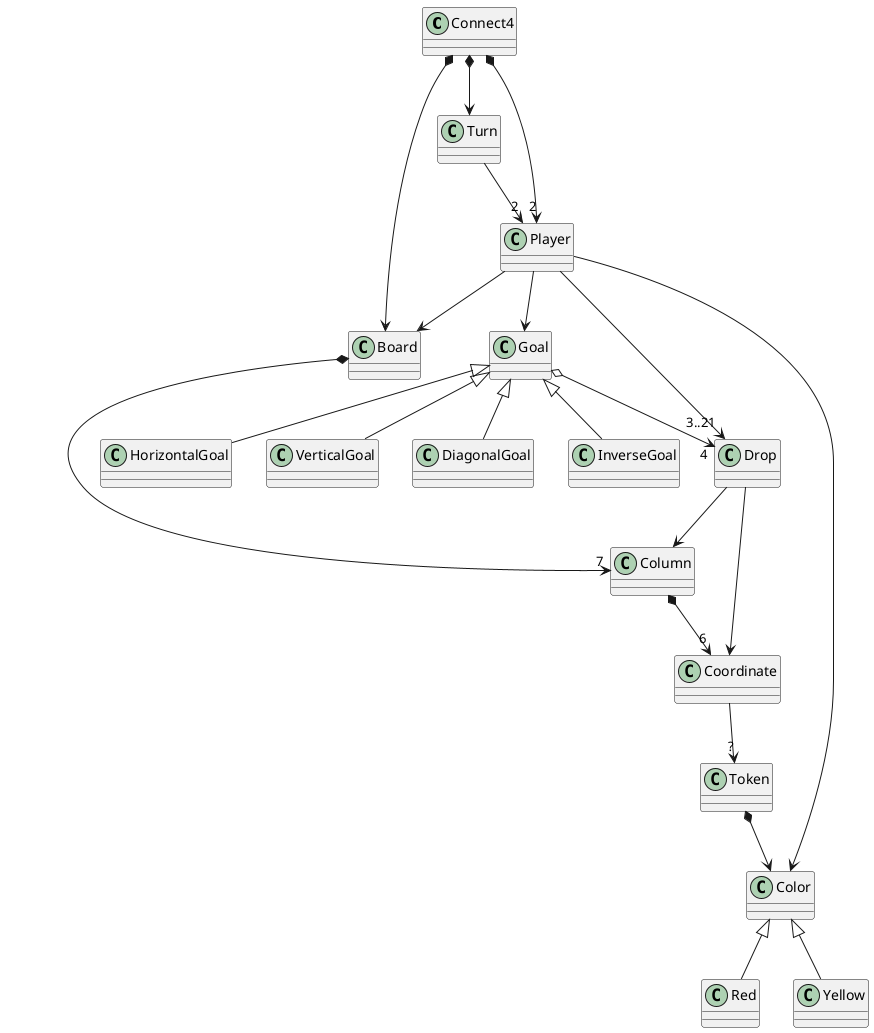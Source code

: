 @startuml vocabulary

class Connect4
class Turn
class Player
class Board
class Coordinate
class Token
class Goal
class Color
class Red
class Yellow
class Drop

Connect4 *-down-> Board
Connect4 *-down-> Turn
Connect4 *-down-> "2" Player
Turn -down-> "2" Player
Player -down-> Board
Player -down-> Color
Player -down-> Goal
Player -down-> "3..21" Drop
Goal o-down-> "4" Drop
Drop -down-> Coordinate
Column *-down-> "6" Coordinate
Board *-down-> "7" Column
Drop -down-> Column
Coordinate -down-> "?" Token
Token *-down-> Color
Goal <|-down- HorizontalGoal
Goal <|-down- VerticalGoal
Goal <|-down- DiagonalGoal
Goal <|-down- InverseGoal
Color <|-down- Red
Color <|-down- Yellow

@enduml
